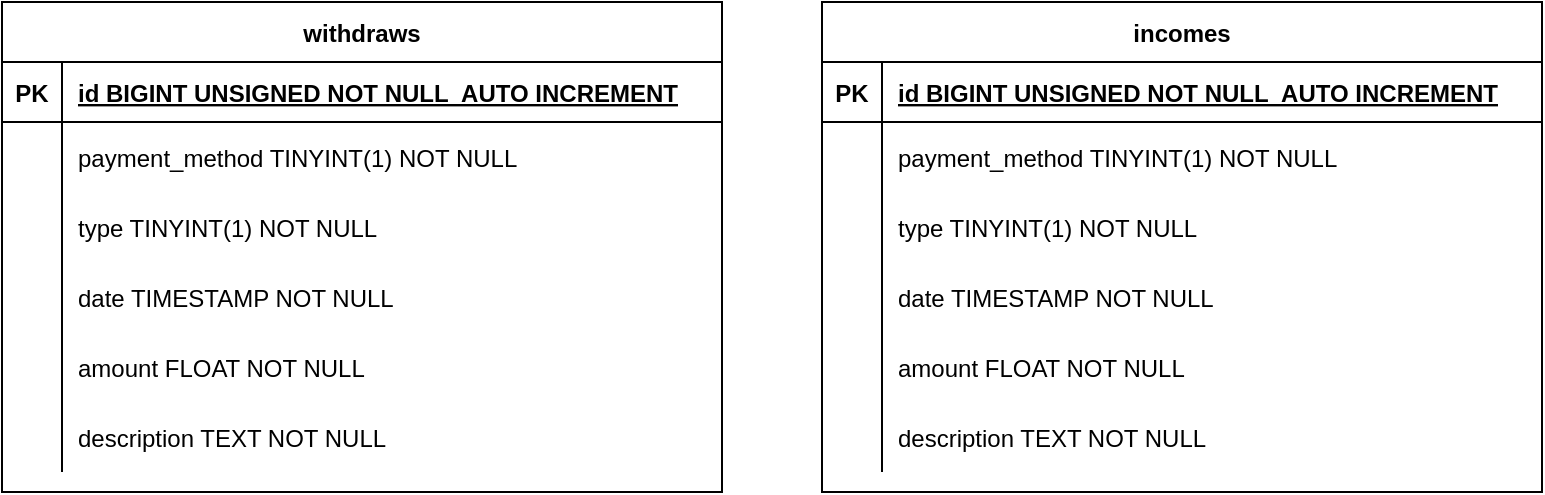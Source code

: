 <mxfile version="22.0.4" type="github">
  <diagram id="R2lEEEUBdFMjLlhIrx00" name="Page-1">
    <mxGraphModel dx="-128" dy="401" grid="1" gridSize="10" guides="1" tooltips="1" connect="1" arrows="1" fold="1" page="1" pageScale="1" pageWidth="850" pageHeight="1100" math="0" shadow="0" extFonts="Permanent Marker^https://fonts.googleapis.com/css?family=Permanent+Marker">
      <root>
        <mxCell id="0" />
        <mxCell id="1" parent="0" />
        <mxCell id="9W-JJO9ThI_zWqTjtIam-1" value="withdraws" style="shape=table;startSize=30;container=1;collapsible=1;childLayout=tableLayout;fixedRows=1;rowLines=0;fontStyle=1;align=center;resizeLast=1;" vertex="1" parent="1">
          <mxGeometry x="880" y="135" width="360" height="245" as="geometry" />
        </mxCell>
        <mxCell id="9W-JJO9ThI_zWqTjtIam-2" value="" style="shape=partialRectangle;collapsible=0;dropTarget=0;pointerEvents=0;fillColor=none;points=[[0,0.5],[1,0.5]];portConstraint=eastwest;top=0;left=0;right=0;bottom=1;" vertex="1" parent="9W-JJO9ThI_zWqTjtIam-1">
          <mxGeometry y="30" width="360" height="30" as="geometry" />
        </mxCell>
        <mxCell id="9W-JJO9ThI_zWqTjtIam-3" value="PK" style="shape=partialRectangle;overflow=hidden;connectable=0;fillColor=none;top=0;left=0;bottom=0;right=0;fontStyle=1;" vertex="1" parent="9W-JJO9ThI_zWqTjtIam-2">
          <mxGeometry width="30" height="30" as="geometry">
            <mxRectangle width="30" height="30" as="alternateBounds" />
          </mxGeometry>
        </mxCell>
        <mxCell id="9W-JJO9ThI_zWqTjtIam-4" value="id BIGINT UNSIGNED NOT NULL  AUTO INCREMENT" style="shape=partialRectangle;overflow=hidden;connectable=0;fillColor=none;top=0;left=0;bottom=0;right=0;align=left;spacingLeft=6;fontStyle=5;" vertex="1" parent="9W-JJO9ThI_zWqTjtIam-2">
          <mxGeometry x="30" width="330" height="30" as="geometry">
            <mxRectangle width="330" height="30" as="alternateBounds" />
          </mxGeometry>
        </mxCell>
        <mxCell id="9W-JJO9ThI_zWqTjtIam-5" value="" style="shape=partialRectangle;collapsible=0;dropTarget=0;pointerEvents=0;fillColor=none;points=[[0,0.5],[1,0.5]];portConstraint=eastwest;top=0;left=0;right=0;bottom=0;" vertex="1" parent="9W-JJO9ThI_zWqTjtIam-1">
          <mxGeometry y="60" width="360" height="35" as="geometry" />
        </mxCell>
        <mxCell id="9W-JJO9ThI_zWqTjtIam-6" value="" style="shape=partialRectangle;overflow=hidden;connectable=0;fillColor=none;top=0;left=0;bottom=0;right=0;" vertex="1" parent="9W-JJO9ThI_zWqTjtIam-5">
          <mxGeometry width="30" height="35" as="geometry">
            <mxRectangle width="30" height="35" as="alternateBounds" />
          </mxGeometry>
        </mxCell>
        <mxCell id="9W-JJO9ThI_zWqTjtIam-7" value="payment_method TINYINT(1) NOT NULL" style="shape=partialRectangle;overflow=hidden;connectable=0;fillColor=none;top=0;left=0;bottom=0;right=0;align=left;spacingLeft=6;" vertex="1" parent="9W-JJO9ThI_zWqTjtIam-5">
          <mxGeometry x="30" width="330" height="35" as="geometry">
            <mxRectangle width="330" height="35" as="alternateBounds" />
          </mxGeometry>
        </mxCell>
        <mxCell id="9W-JJO9ThI_zWqTjtIam-9" value="" style="shape=partialRectangle;collapsible=0;dropTarget=0;pointerEvents=0;fillColor=none;points=[[0,0.5],[1,0.5]];portConstraint=eastwest;top=0;left=0;right=0;bottom=0;" vertex="1" parent="9W-JJO9ThI_zWqTjtIam-1">
          <mxGeometry y="95" width="360" height="35" as="geometry" />
        </mxCell>
        <mxCell id="9W-JJO9ThI_zWqTjtIam-10" value="" style="shape=partialRectangle;overflow=hidden;connectable=0;fillColor=none;top=0;left=0;bottom=0;right=0;" vertex="1" parent="9W-JJO9ThI_zWqTjtIam-9">
          <mxGeometry width="30" height="35" as="geometry">
            <mxRectangle width="30" height="35" as="alternateBounds" />
          </mxGeometry>
        </mxCell>
        <mxCell id="9W-JJO9ThI_zWqTjtIam-11" value="type TINYINT(1) NOT NULL" style="shape=partialRectangle;overflow=hidden;connectable=0;fillColor=none;top=0;left=0;bottom=0;right=0;align=left;spacingLeft=6;" vertex="1" parent="9W-JJO9ThI_zWqTjtIam-9">
          <mxGeometry x="30" width="330" height="35" as="geometry">
            <mxRectangle width="330" height="35" as="alternateBounds" />
          </mxGeometry>
        </mxCell>
        <mxCell id="9W-JJO9ThI_zWqTjtIam-12" value="" style="shape=partialRectangle;collapsible=0;dropTarget=0;pointerEvents=0;fillColor=none;points=[[0,0.5],[1,0.5]];portConstraint=eastwest;top=0;left=0;right=0;bottom=0;" vertex="1" parent="9W-JJO9ThI_zWqTjtIam-1">
          <mxGeometry y="130" width="360" height="35" as="geometry" />
        </mxCell>
        <mxCell id="9W-JJO9ThI_zWqTjtIam-13" value="" style="shape=partialRectangle;overflow=hidden;connectable=0;fillColor=none;top=0;left=0;bottom=0;right=0;" vertex="1" parent="9W-JJO9ThI_zWqTjtIam-12">
          <mxGeometry width="30" height="35" as="geometry">
            <mxRectangle width="30" height="35" as="alternateBounds" />
          </mxGeometry>
        </mxCell>
        <mxCell id="9W-JJO9ThI_zWqTjtIam-14" value="date TIMESTAMP NOT NULL" style="shape=partialRectangle;overflow=hidden;connectable=0;fillColor=none;top=0;left=0;bottom=0;right=0;align=left;spacingLeft=6;" vertex="1" parent="9W-JJO9ThI_zWqTjtIam-12">
          <mxGeometry x="30" width="330" height="35" as="geometry">
            <mxRectangle width="330" height="35" as="alternateBounds" />
          </mxGeometry>
        </mxCell>
        <mxCell id="9W-JJO9ThI_zWqTjtIam-15" value="" style="shape=partialRectangle;collapsible=0;dropTarget=0;pointerEvents=0;fillColor=none;points=[[0,0.5],[1,0.5]];portConstraint=eastwest;top=0;left=0;right=0;bottom=0;" vertex="1" parent="9W-JJO9ThI_zWqTjtIam-1">
          <mxGeometry y="165" width="360" height="35" as="geometry" />
        </mxCell>
        <mxCell id="9W-JJO9ThI_zWqTjtIam-16" value="" style="shape=partialRectangle;overflow=hidden;connectable=0;fillColor=none;top=0;left=0;bottom=0;right=0;" vertex="1" parent="9W-JJO9ThI_zWqTjtIam-15">
          <mxGeometry width="30" height="35" as="geometry">
            <mxRectangle width="30" height="35" as="alternateBounds" />
          </mxGeometry>
        </mxCell>
        <mxCell id="9W-JJO9ThI_zWqTjtIam-17" value="amount FLOAT NOT NULL" style="shape=partialRectangle;overflow=hidden;connectable=0;fillColor=none;top=0;left=0;bottom=0;right=0;align=left;spacingLeft=6;" vertex="1" parent="9W-JJO9ThI_zWqTjtIam-15">
          <mxGeometry x="30" width="330" height="35" as="geometry">
            <mxRectangle width="330" height="35" as="alternateBounds" />
          </mxGeometry>
        </mxCell>
        <mxCell id="9W-JJO9ThI_zWqTjtIam-18" value="" style="shape=partialRectangle;collapsible=0;dropTarget=0;pointerEvents=0;fillColor=none;points=[[0,0.5],[1,0.5]];portConstraint=eastwest;top=0;left=0;right=0;bottom=0;" vertex="1" parent="9W-JJO9ThI_zWqTjtIam-1">
          <mxGeometry y="200" width="360" height="35" as="geometry" />
        </mxCell>
        <mxCell id="9W-JJO9ThI_zWqTjtIam-19" value="" style="shape=partialRectangle;overflow=hidden;connectable=0;fillColor=none;top=0;left=0;bottom=0;right=0;" vertex="1" parent="9W-JJO9ThI_zWqTjtIam-18">
          <mxGeometry width="30" height="35" as="geometry">
            <mxRectangle width="30" height="35" as="alternateBounds" />
          </mxGeometry>
        </mxCell>
        <mxCell id="9W-JJO9ThI_zWqTjtIam-20" value="description TEXT NOT NULL" style="shape=partialRectangle;overflow=hidden;connectable=0;fillColor=none;top=0;left=0;bottom=0;right=0;align=left;spacingLeft=6;" vertex="1" parent="9W-JJO9ThI_zWqTjtIam-18">
          <mxGeometry x="30" width="330" height="35" as="geometry">
            <mxRectangle width="330" height="35" as="alternateBounds" />
          </mxGeometry>
        </mxCell>
        <mxCell id="9W-JJO9ThI_zWqTjtIam-21" value="incomes" style="shape=table;startSize=30;container=1;collapsible=1;childLayout=tableLayout;fixedRows=1;rowLines=0;fontStyle=1;align=center;resizeLast=1;" vertex="1" parent="1">
          <mxGeometry x="1290" y="135" width="360" height="245" as="geometry" />
        </mxCell>
        <mxCell id="9W-JJO9ThI_zWqTjtIam-22" value="" style="shape=partialRectangle;collapsible=0;dropTarget=0;pointerEvents=0;fillColor=none;points=[[0,0.5],[1,0.5]];portConstraint=eastwest;top=0;left=0;right=0;bottom=1;" vertex="1" parent="9W-JJO9ThI_zWqTjtIam-21">
          <mxGeometry y="30" width="360" height="30" as="geometry" />
        </mxCell>
        <mxCell id="9W-JJO9ThI_zWqTjtIam-23" value="PK" style="shape=partialRectangle;overflow=hidden;connectable=0;fillColor=none;top=0;left=0;bottom=0;right=0;fontStyle=1;" vertex="1" parent="9W-JJO9ThI_zWqTjtIam-22">
          <mxGeometry width="30" height="30" as="geometry">
            <mxRectangle width="30" height="30" as="alternateBounds" />
          </mxGeometry>
        </mxCell>
        <mxCell id="9W-JJO9ThI_zWqTjtIam-24" value="id BIGINT UNSIGNED NOT NULL  AUTO INCREMENT" style="shape=partialRectangle;overflow=hidden;connectable=0;fillColor=none;top=0;left=0;bottom=0;right=0;align=left;spacingLeft=6;fontStyle=5;" vertex="1" parent="9W-JJO9ThI_zWqTjtIam-22">
          <mxGeometry x="30" width="330" height="30" as="geometry">
            <mxRectangle width="330" height="30" as="alternateBounds" />
          </mxGeometry>
        </mxCell>
        <mxCell id="9W-JJO9ThI_zWqTjtIam-25" value="" style="shape=partialRectangle;collapsible=0;dropTarget=0;pointerEvents=0;fillColor=none;points=[[0,0.5],[1,0.5]];portConstraint=eastwest;top=0;left=0;right=0;bottom=0;" vertex="1" parent="9W-JJO9ThI_zWqTjtIam-21">
          <mxGeometry y="60" width="360" height="35" as="geometry" />
        </mxCell>
        <mxCell id="9W-JJO9ThI_zWqTjtIam-26" value="" style="shape=partialRectangle;overflow=hidden;connectable=0;fillColor=none;top=0;left=0;bottom=0;right=0;" vertex="1" parent="9W-JJO9ThI_zWqTjtIam-25">
          <mxGeometry width="30" height="35" as="geometry">
            <mxRectangle width="30" height="35" as="alternateBounds" />
          </mxGeometry>
        </mxCell>
        <mxCell id="9W-JJO9ThI_zWqTjtIam-27" value="payment_method TINYINT(1) NOT NULL" style="shape=partialRectangle;overflow=hidden;connectable=0;fillColor=none;top=0;left=0;bottom=0;right=0;align=left;spacingLeft=6;" vertex="1" parent="9W-JJO9ThI_zWqTjtIam-25">
          <mxGeometry x="30" width="330" height="35" as="geometry">
            <mxRectangle width="330" height="35" as="alternateBounds" />
          </mxGeometry>
        </mxCell>
        <mxCell id="9W-JJO9ThI_zWqTjtIam-28" value="" style="shape=partialRectangle;collapsible=0;dropTarget=0;pointerEvents=0;fillColor=none;points=[[0,0.5],[1,0.5]];portConstraint=eastwest;top=0;left=0;right=0;bottom=0;" vertex="1" parent="9W-JJO9ThI_zWqTjtIam-21">
          <mxGeometry y="95" width="360" height="35" as="geometry" />
        </mxCell>
        <mxCell id="9W-JJO9ThI_zWqTjtIam-29" value="" style="shape=partialRectangle;overflow=hidden;connectable=0;fillColor=none;top=0;left=0;bottom=0;right=0;" vertex="1" parent="9W-JJO9ThI_zWqTjtIam-28">
          <mxGeometry width="30" height="35" as="geometry">
            <mxRectangle width="30" height="35" as="alternateBounds" />
          </mxGeometry>
        </mxCell>
        <mxCell id="9W-JJO9ThI_zWqTjtIam-30" value="type TINYINT(1) NOT NULL" style="shape=partialRectangle;overflow=hidden;connectable=0;fillColor=none;top=0;left=0;bottom=0;right=0;align=left;spacingLeft=6;" vertex="1" parent="9W-JJO9ThI_zWqTjtIam-28">
          <mxGeometry x="30" width="330" height="35" as="geometry">
            <mxRectangle width="330" height="35" as="alternateBounds" />
          </mxGeometry>
        </mxCell>
        <mxCell id="9W-JJO9ThI_zWqTjtIam-31" value="" style="shape=partialRectangle;collapsible=0;dropTarget=0;pointerEvents=0;fillColor=none;points=[[0,0.5],[1,0.5]];portConstraint=eastwest;top=0;left=0;right=0;bottom=0;" vertex="1" parent="9W-JJO9ThI_zWqTjtIam-21">
          <mxGeometry y="130" width="360" height="35" as="geometry" />
        </mxCell>
        <mxCell id="9W-JJO9ThI_zWqTjtIam-32" value="" style="shape=partialRectangle;overflow=hidden;connectable=0;fillColor=none;top=0;left=0;bottom=0;right=0;" vertex="1" parent="9W-JJO9ThI_zWqTjtIam-31">
          <mxGeometry width="30" height="35" as="geometry">
            <mxRectangle width="30" height="35" as="alternateBounds" />
          </mxGeometry>
        </mxCell>
        <mxCell id="9W-JJO9ThI_zWqTjtIam-33" value="date TIMESTAMP NOT NULL" style="shape=partialRectangle;overflow=hidden;connectable=0;fillColor=none;top=0;left=0;bottom=0;right=0;align=left;spacingLeft=6;" vertex="1" parent="9W-JJO9ThI_zWqTjtIam-31">
          <mxGeometry x="30" width="330" height="35" as="geometry">
            <mxRectangle width="330" height="35" as="alternateBounds" />
          </mxGeometry>
        </mxCell>
        <mxCell id="9W-JJO9ThI_zWqTjtIam-34" value="" style="shape=partialRectangle;collapsible=0;dropTarget=0;pointerEvents=0;fillColor=none;points=[[0,0.5],[1,0.5]];portConstraint=eastwest;top=0;left=0;right=0;bottom=0;" vertex="1" parent="9W-JJO9ThI_zWqTjtIam-21">
          <mxGeometry y="165" width="360" height="35" as="geometry" />
        </mxCell>
        <mxCell id="9W-JJO9ThI_zWqTjtIam-35" value="" style="shape=partialRectangle;overflow=hidden;connectable=0;fillColor=none;top=0;left=0;bottom=0;right=0;" vertex="1" parent="9W-JJO9ThI_zWqTjtIam-34">
          <mxGeometry width="30" height="35" as="geometry">
            <mxRectangle width="30" height="35" as="alternateBounds" />
          </mxGeometry>
        </mxCell>
        <mxCell id="9W-JJO9ThI_zWqTjtIam-36" value="amount FLOAT NOT NULL" style="shape=partialRectangle;overflow=hidden;connectable=0;fillColor=none;top=0;left=0;bottom=0;right=0;align=left;spacingLeft=6;" vertex="1" parent="9W-JJO9ThI_zWqTjtIam-34">
          <mxGeometry x="30" width="330" height="35" as="geometry">
            <mxRectangle width="330" height="35" as="alternateBounds" />
          </mxGeometry>
        </mxCell>
        <mxCell id="9W-JJO9ThI_zWqTjtIam-37" value="" style="shape=partialRectangle;collapsible=0;dropTarget=0;pointerEvents=0;fillColor=none;points=[[0,0.5],[1,0.5]];portConstraint=eastwest;top=0;left=0;right=0;bottom=0;" vertex="1" parent="9W-JJO9ThI_zWqTjtIam-21">
          <mxGeometry y="200" width="360" height="35" as="geometry" />
        </mxCell>
        <mxCell id="9W-JJO9ThI_zWqTjtIam-38" value="" style="shape=partialRectangle;overflow=hidden;connectable=0;fillColor=none;top=0;left=0;bottom=0;right=0;" vertex="1" parent="9W-JJO9ThI_zWqTjtIam-37">
          <mxGeometry width="30" height="35" as="geometry">
            <mxRectangle width="30" height="35" as="alternateBounds" />
          </mxGeometry>
        </mxCell>
        <mxCell id="9W-JJO9ThI_zWqTjtIam-39" value="description TEXT NOT NULL" style="shape=partialRectangle;overflow=hidden;connectable=0;fillColor=none;top=0;left=0;bottom=0;right=0;align=left;spacingLeft=6;" vertex="1" parent="9W-JJO9ThI_zWqTjtIam-37">
          <mxGeometry x="30" width="330" height="35" as="geometry">
            <mxRectangle width="330" height="35" as="alternateBounds" />
          </mxGeometry>
        </mxCell>
      </root>
    </mxGraphModel>
  </diagram>
</mxfile>
